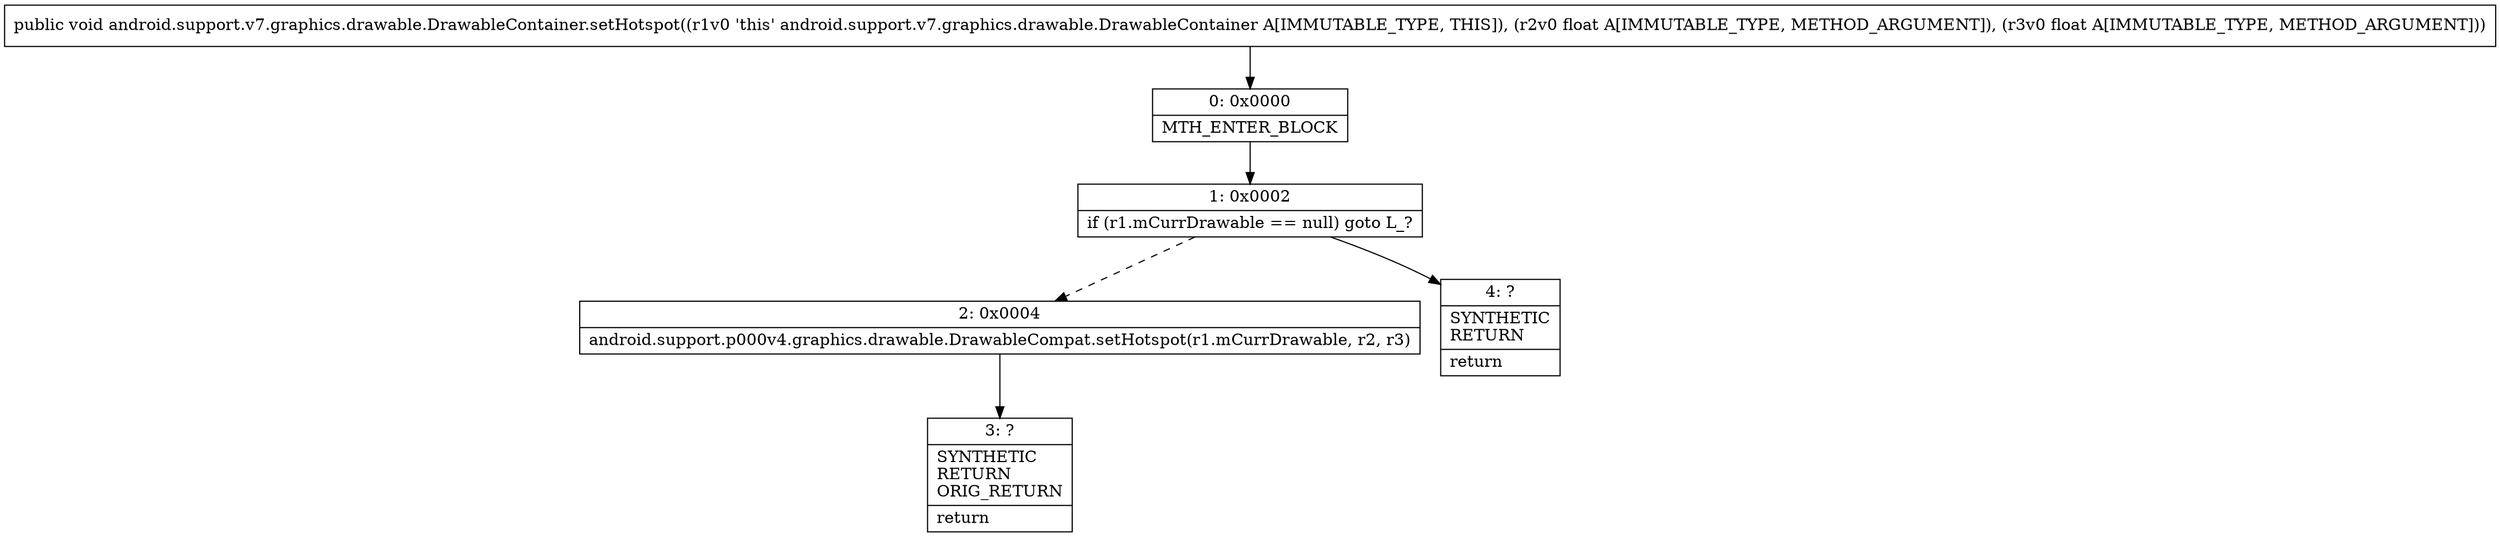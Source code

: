 digraph "CFG forandroid.support.v7.graphics.drawable.DrawableContainer.setHotspot(FF)V" {
Node_0 [shape=record,label="{0\:\ 0x0000|MTH_ENTER_BLOCK\l}"];
Node_1 [shape=record,label="{1\:\ 0x0002|if (r1.mCurrDrawable == null) goto L_?\l}"];
Node_2 [shape=record,label="{2\:\ 0x0004|android.support.p000v4.graphics.drawable.DrawableCompat.setHotspot(r1.mCurrDrawable, r2, r3)\l}"];
Node_3 [shape=record,label="{3\:\ ?|SYNTHETIC\lRETURN\lORIG_RETURN\l|return\l}"];
Node_4 [shape=record,label="{4\:\ ?|SYNTHETIC\lRETURN\l|return\l}"];
MethodNode[shape=record,label="{public void android.support.v7.graphics.drawable.DrawableContainer.setHotspot((r1v0 'this' android.support.v7.graphics.drawable.DrawableContainer A[IMMUTABLE_TYPE, THIS]), (r2v0 float A[IMMUTABLE_TYPE, METHOD_ARGUMENT]), (r3v0 float A[IMMUTABLE_TYPE, METHOD_ARGUMENT])) }"];
MethodNode -> Node_0;
Node_0 -> Node_1;
Node_1 -> Node_2[style=dashed];
Node_1 -> Node_4;
Node_2 -> Node_3;
}

